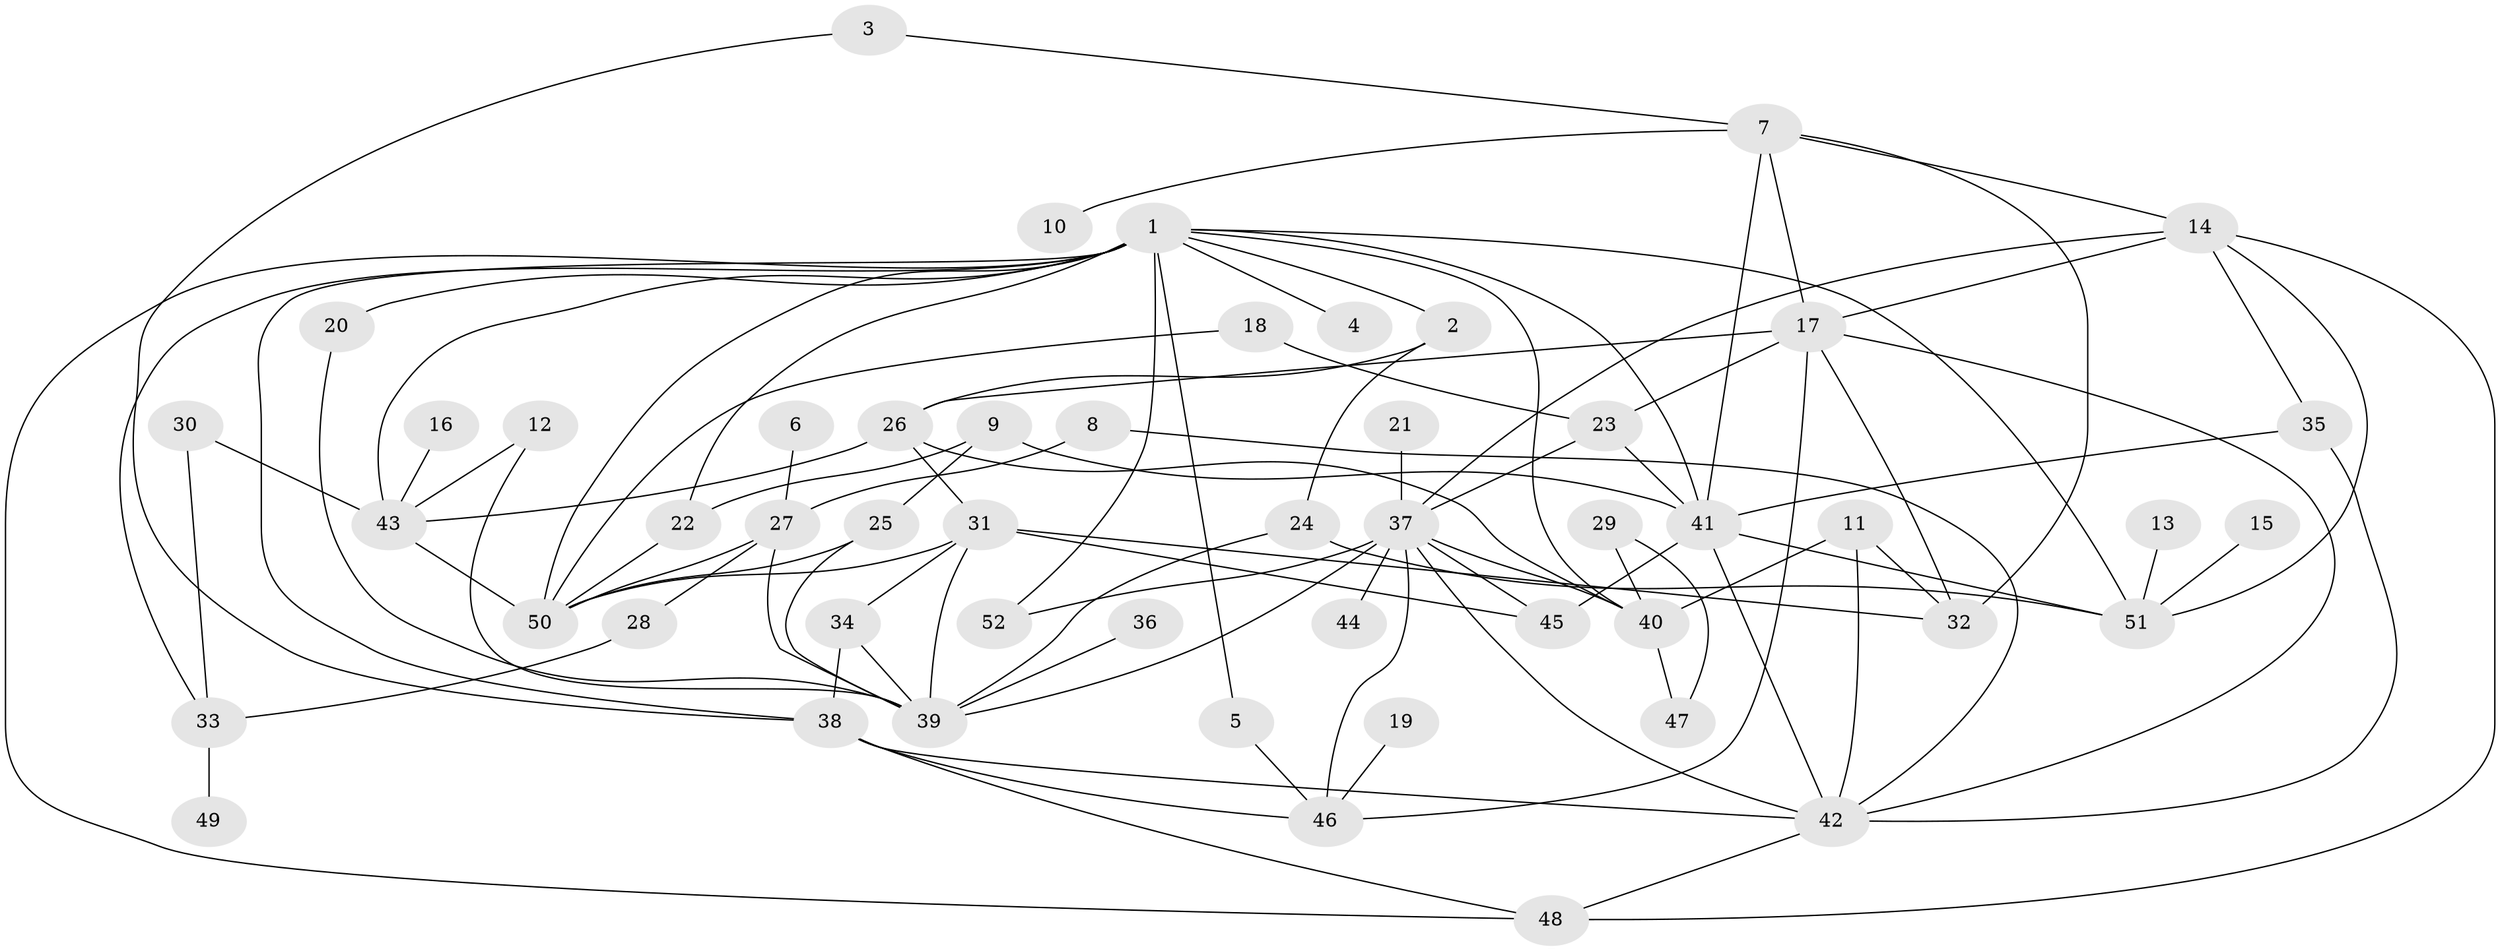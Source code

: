 // original degree distribution, {7: 0.038461538461538464, 6: 0.07692307692307693, 1: 0.18269230769230768, 5: 0.0673076923076923, 2: 0.3269230769230769, 4: 0.1346153846153846, 3: 0.17307692307692307}
// Generated by graph-tools (version 1.1) at 2025/25/03/09/25 03:25:30]
// undirected, 52 vertices, 98 edges
graph export_dot {
graph [start="1"]
  node [color=gray90,style=filled];
  1;
  2;
  3;
  4;
  5;
  6;
  7;
  8;
  9;
  10;
  11;
  12;
  13;
  14;
  15;
  16;
  17;
  18;
  19;
  20;
  21;
  22;
  23;
  24;
  25;
  26;
  27;
  28;
  29;
  30;
  31;
  32;
  33;
  34;
  35;
  36;
  37;
  38;
  39;
  40;
  41;
  42;
  43;
  44;
  45;
  46;
  47;
  48;
  49;
  50;
  51;
  52;
  1 -- 2 [weight=1.0];
  1 -- 4 [weight=1.0];
  1 -- 5 [weight=1.0];
  1 -- 20 [weight=1.0];
  1 -- 22 [weight=1.0];
  1 -- 33 [weight=1.0];
  1 -- 38 [weight=1.0];
  1 -- 40 [weight=2.0];
  1 -- 41 [weight=1.0];
  1 -- 43 [weight=1.0];
  1 -- 48 [weight=1.0];
  1 -- 50 [weight=1.0];
  1 -- 51 [weight=1.0];
  1 -- 52 [weight=1.0];
  2 -- 24 [weight=1.0];
  2 -- 26 [weight=1.0];
  3 -- 7 [weight=1.0];
  3 -- 38 [weight=1.0];
  5 -- 46 [weight=1.0];
  6 -- 27 [weight=1.0];
  7 -- 10 [weight=1.0];
  7 -- 14 [weight=1.0];
  7 -- 17 [weight=1.0];
  7 -- 32 [weight=1.0];
  7 -- 41 [weight=1.0];
  8 -- 27 [weight=1.0];
  8 -- 42 [weight=1.0];
  9 -- 22 [weight=1.0];
  9 -- 25 [weight=1.0];
  9 -- 41 [weight=1.0];
  11 -- 32 [weight=1.0];
  11 -- 40 [weight=1.0];
  11 -- 42 [weight=1.0];
  12 -- 39 [weight=1.0];
  12 -- 43 [weight=1.0];
  13 -- 51 [weight=1.0];
  14 -- 17 [weight=1.0];
  14 -- 35 [weight=1.0];
  14 -- 37 [weight=1.0];
  14 -- 48 [weight=1.0];
  14 -- 51 [weight=1.0];
  15 -- 51 [weight=1.0];
  16 -- 43 [weight=1.0];
  17 -- 23 [weight=1.0];
  17 -- 26 [weight=1.0];
  17 -- 32 [weight=1.0];
  17 -- 42 [weight=1.0];
  17 -- 46 [weight=1.0];
  18 -- 23 [weight=1.0];
  18 -- 50 [weight=1.0];
  19 -- 46 [weight=1.0];
  20 -- 39 [weight=1.0];
  21 -- 37 [weight=1.0];
  22 -- 50 [weight=1.0];
  23 -- 37 [weight=1.0];
  23 -- 41 [weight=1.0];
  24 -- 39 [weight=1.0];
  24 -- 51 [weight=1.0];
  25 -- 39 [weight=1.0];
  25 -- 50 [weight=1.0];
  26 -- 31 [weight=1.0];
  26 -- 40 [weight=1.0];
  26 -- 43 [weight=1.0];
  27 -- 28 [weight=1.0];
  27 -- 39 [weight=1.0];
  27 -- 50 [weight=2.0];
  28 -- 33 [weight=1.0];
  29 -- 40 [weight=1.0];
  29 -- 47 [weight=1.0];
  30 -- 33 [weight=1.0];
  30 -- 43 [weight=1.0];
  31 -- 32 [weight=1.0];
  31 -- 34 [weight=1.0];
  31 -- 39 [weight=1.0];
  31 -- 45 [weight=1.0];
  31 -- 50 [weight=1.0];
  33 -- 49 [weight=1.0];
  34 -- 38 [weight=1.0];
  34 -- 39 [weight=1.0];
  35 -- 41 [weight=1.0];
  35 -- 42 [weight=1.0];
  36 -- 39 [weight=1.0];
  37 -- 39 [weight=2.0];
  37 -- 40 [weight=1.0];
  37 -- 42 [weight=2.0];
  37 -- 44 [weight=1.0];
  37 -- 45 [weight=1.0];
  37 -- 46 [weight=1.0];
  37 -- 52 [weight=1.0];
  38 -- 42 [weight=1.0];
  38 -- 46 [weight=1.0];
  38 -- 48 [weight=1.0];
  40 -- 47 [weight=1.0];
  41 -- 42 [weight=1.0];
  41 -- 45 [weight=1.0];
  41 -- 51 [weight=1.0];
  42 -- 48 [weight=1.0];
  43 -- 50 [weight=1.0];
}
